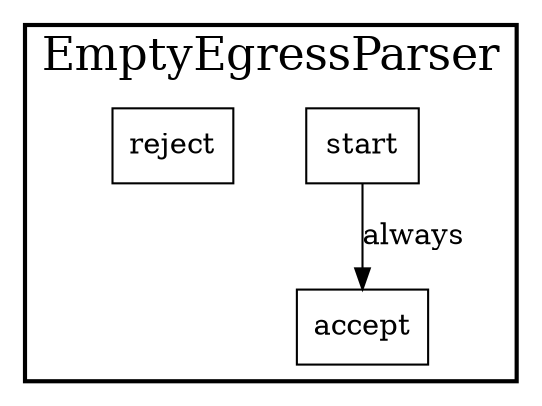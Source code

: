 digraph EmptyEgressParser {
subgraph clusterEmptyEgressParser {
graph [
fontsize="22pt", label=EmptyEgressParser, style=bold];
0[label=start, margin="", shape=rectangle, style=solid];
1[label=accept, margin="", shape=rectangle, style=solid];
2[label=reject, margin="", shape=rectangle, style=solid];
0 -> 1[label=always];
}
}
